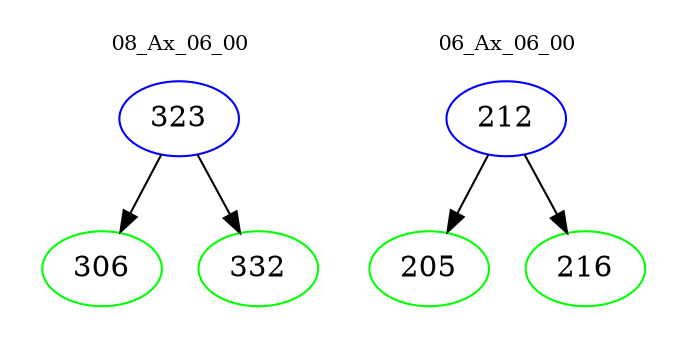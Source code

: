 digraph{
subgraph cluster_0 {
color = white
label = "08_Ax_06_00";
fontsize=10;
T0_323 [label="323", color="blue"]
T0_323 -> T0_306 [color="black"]
T0_306 [label="306", color="green"]
T0_323 -> T0_332 [color="black"]
T0_332 [label="332", color="green"]
}
subgraph cluster_1 {
color = white
label = "06_Ax_06_00";
fontsize=10;
T1_212 [label="212", color="blue"]
T1_212 -> T1_205 [color="black"]
T1_205 [label="205", color="green"]
T1_212 -> T1_216 [color="black"]
T1_216 [label="216", color="green"]
}
}
